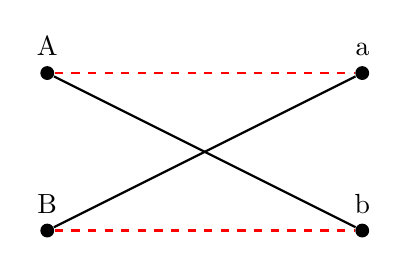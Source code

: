 \begin{tikzpicture}
  \tikzset{dot/.style 2 args={circle,fill=#1,inner sep=0,minimum size=5pt,label={above:#2}}}
  \node[dot={black}{A}] (A) at (0,2) {};
  \node[dot={black}{B}] (B) at (0,0) {};
  \node[dot={black}{a}] (a) at (4,2) {};
  \node[dot={black}{b}] (b) at (4,0) {};

  \draw[thick,black] (A) -- (b);
  \draw[thick,black] (B) -- (a);
  \draw[thick,dashed,red] (A) -- (a);
  \draw[thick,dashed,red] (B) -- (b);
\end{tikzpicture}

